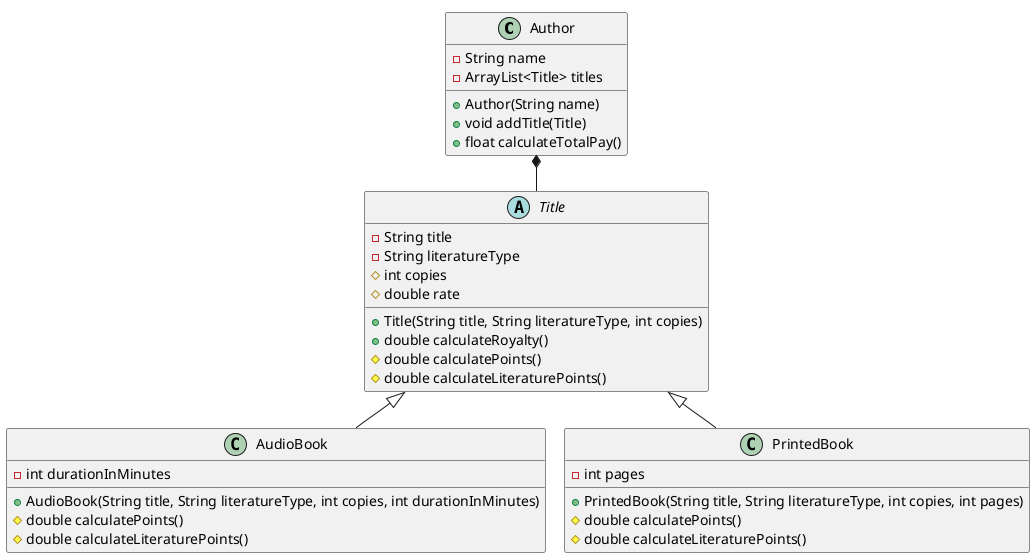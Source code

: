 @startuml
!pragma layout smetana
class Author{
- String name
- ArrayList<Title> titles
+ Author(String name)
+ void addTitle(Title)
+ float calculateTotalPay()
}
Author *-- Title

abstract class Title{
- String title
- String literatureType
# int copies
# double rate
+ Title(String title, String literatureType, int copies)
+ double calculateRoyalty()
# double calculatePoints()
# double calculateLiteraturePoints()

}
Title <|-- AudioBook
class AudioBook{
- int durationInMinutes
+ AudioBook(String title, String literatureType, int copies, int durationInMinutes)
# double calculatePoints()
# double calculateLiteraturePoints()

}
Title <|-- PrintedBook
class PrintedBook{
- int pages
+ PrintedBook(String title, String literatureType, int copies, int pages)
# double calculatePoints()
# double calculateLiteraturePoints()

}

@enduml
